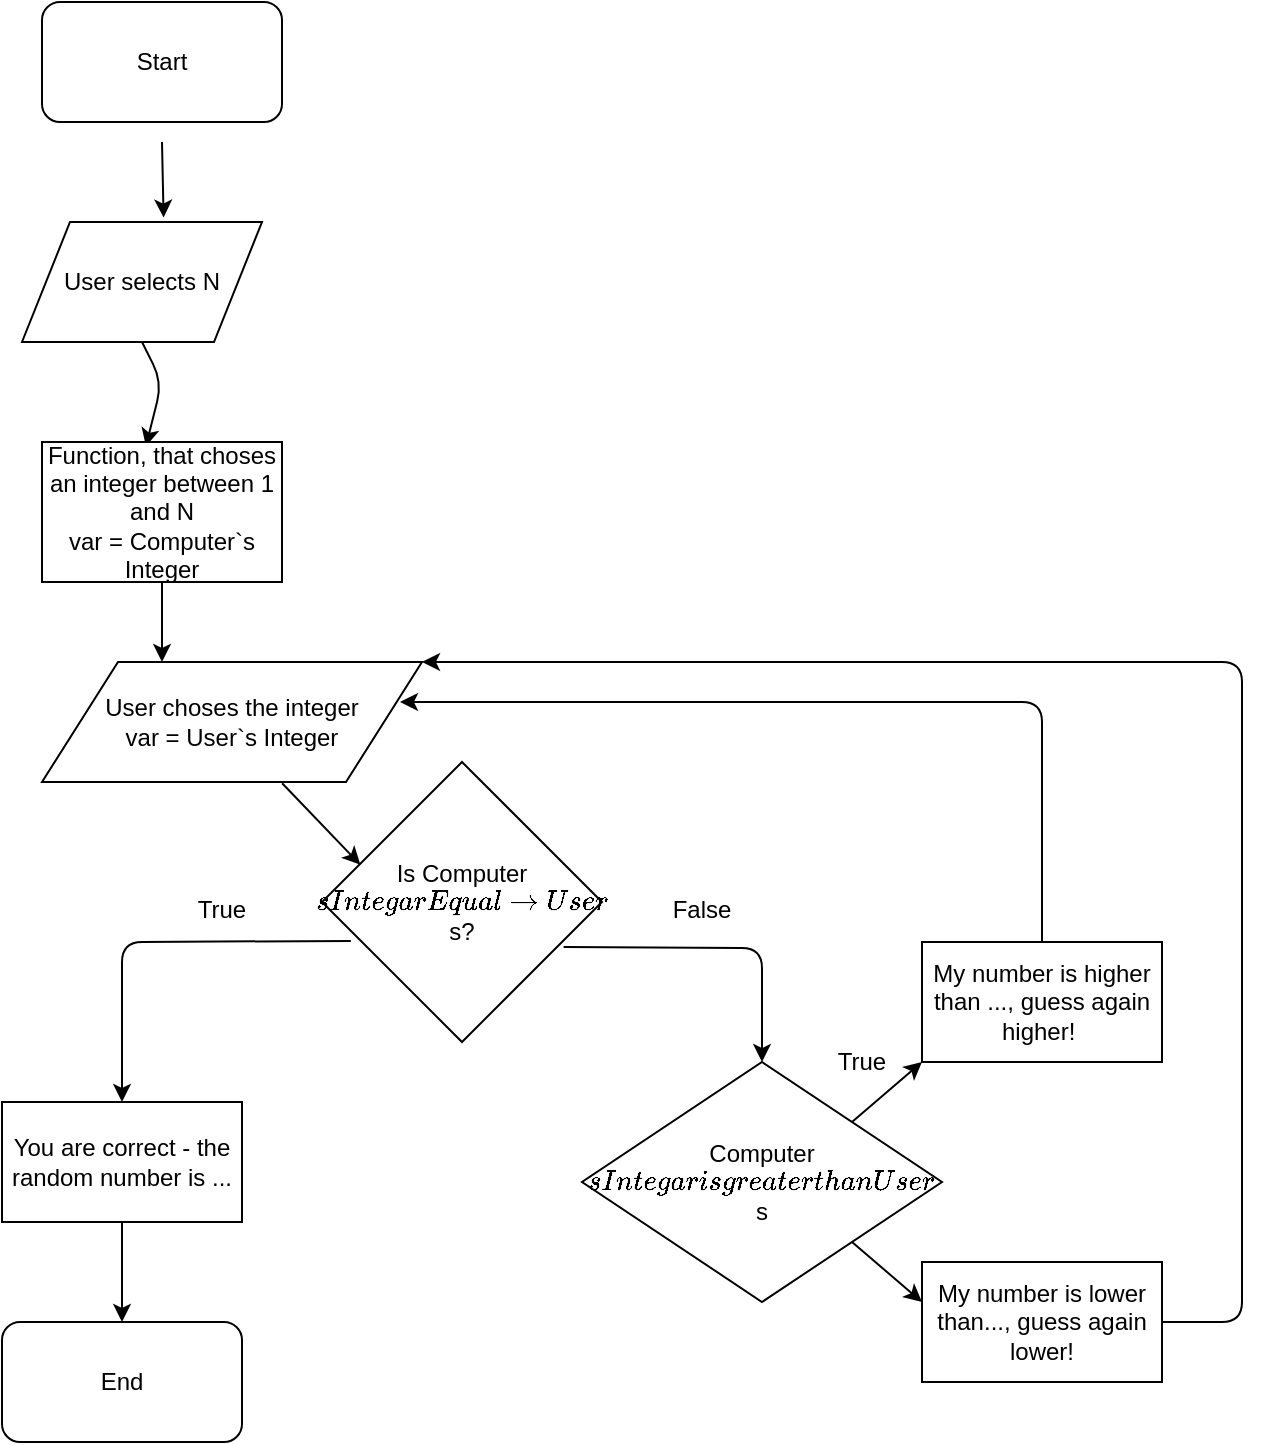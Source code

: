 <mxfile version="12.5.3" type="device"><diagram id="UStTDJNb_Mv86vUisd1c" name="Page-1"><mxGraphModel dx="690" dy="530" grid="1" gridSize="10" guides="1" tooltips="1" connect="1" arrows="1" fold="1" page="1" pageScale="1" pageWidth="827" pageHeight="1169" math="0" shadow="0"><root><mxCell id="0"/><mxCell id="1" parent="0"/><mxCell id="D1A7uliK5OqR6sJil2GQ-3" value="User selects N" style="shape=parallelogram;perimeter=parallelogramPerimeter;whiteSpace=wrap;html=1;" vertex="1" parent="1"><mxGeometry x="30" y="240" width="120" height="60" as="geometry"/></mxCell><mxCell id="D1A7uliK5OqR6sJil2GQ-4" value="" style="endArrow=classic;html=1;entryX=0.59;entryY=-0.037;entryDx=0;entryDy=0;entryPerimeter=0;exitX=0.5;exitY=1;exitDx=0;exitDy=0;" edge="1" parent="1" target="D1A7uliK5OqR6sJil2GQ-3"><mxGeometry width="50" height="50" relative="1" as="geometry"><mxPoint x="100" y="200" as="sourcePoint"/><mxPoint x="120" y="190" as="targetPoint"/></mxGeometry></mxCell><mxCell id="D1A7uliK5OqR6sJil2GQ-6" value="" style="endArrow=classic;html=1;exitX=0.5;exitY=1;exitDx=0;exitDy=0;entryX=0.433;entryY=0.027;entryDx=0;entryDy=0;entryPerimeter=0;" edge="1" parent="1" source="D1A7uliK5OqR6sJil2GQ-3"><mxGeometry width="50" height="50" relative="1" as="geometry"><mxPoint x="70" y="350" as="sourcePoint"/><mxPoint x="91.96" y="352.16" as="targetPoint"/><Array as="points"><mxPoint x="100" y="320"/></Array></mxGeometry></mxCell><mxCell id="D1A7uliK5OqR6sJil2GQ-7" value="Function, that choses an integer between 1 and N&lt;br&gt;var = Computer`s Integer" style="rounded=0;whiteSpace=wrap;html=1;" vertex="1" parent="1"><mxGeometry x="40" y="350" width="120" height="70" as="geometry"/></mxCell><mxCell id="D1A7uliK5OqR6sJil2GQ-11" value="Start" style="rounded=1;whiteSpace=wrap;html=1;" vertex="1" parent="1"><mxGeometry x="40" y="130" width="120" height="60" as="geometry"/></mxCell><mxCell id="D1A7uliK5OqR6sJil2GQ-12" value="User choses the integer&lt;br&gt;var = User`s Integer" style="shape=parallelogram;perimeter=parallelogramPerimeter;whiteSpace=wrap;html=1;" vertex="1" parent="1"><mxGeometry x="40" y="460" width="190" height="60" as="geometry"/></mxCell><mxCell id="D1A7uliK5OqR6sJil2GQ-13" value="" style="endArrow=classic;html=1;exitX=0.5;exitY=1;exitDx=0;exitDy=0;" edge="1" parent="1" source="D1A7uliK5OqR6sJil2GQ-7"><mxGeometry width="50" height="50" relative="1" as="geometry"><mxPoint x="50" y="510" as="sourcePoint"/><mxPoint x="100" y="460" as="targetPoint"/></mxGeometry></mxCell><mxCell id="D1A7uliK5OqR6sJil2GQ-15" value="" style="endArrow=classic;html=1;exitX=0.103;exitY=0.639;exitDx=0;exitDy=0;exitPerimeter=0;" edge="1" parent="1" source="D1A7uliK5OqR6sJil2GQ-18"><mxGeometry width="50" height="50" relative="1" as="geometry"><mxPoint x="120" y="600" as="sourcePoint"/><mxPoint x="80" y="680" as="targetPoint"/><Array as="points"><mxPoint x="80" y="600"/></Array></mxGeometry></mxCell><mxCell id="D1A7uliK5OqR6sJil2GQ-16" value="You are correct - the random number is ..." style="rounded=0;whiteSpace=wrap;html=1;" vertex="1" parent="1"><mxGeometry x="20" y="680" width="120" height="60" as="geometry"/></mxCell><mxCell id="D1A7uliK5OqR6sJil2GQ-18" value="Is Computer`s Integar Equal to User`s?" style="rhombus;whiteSpace=wrap;html=1;" vertex="1" parent="1"><mxGeometry x="180" y="510" width="140" height="140" as="geometry"/></mxCell><mxCell id="D1A7uliK5OqR6sJil2GQ-19" value="True" style="text;html=1;strokeColor=none;fillColor=none;align=center;verticalAlign=middle;whiteSpace=wrap;rounded=0;" vertex="1" parent="1"><mxGeometry x="110" y="574" width="40" height="20" as="geometry"/></mxCell><mxCell id="D1A7uliK5OqR6sJil2GQ-22" value="Computer`s Integar is greater than User`s" style="rhombus;whiteSpace=wrap;html=1;" vertex="1" parent="1"><mxGeometry x="310" y="660" width="180" height="120" as="geometry"/></mxCell><mxCell id="D1A7uliK5OqR6sJil2GQ-23" value="" style="endArrow=classic;html=1;exitX=0.863;exitY=0.661;exitDx=0;exitDy=0;exitPerimeter=0;entryX=0.5;entryY=0;entryDx=0;entryDy=0;" edge="1" parent="1" source="D1A7uliK5OqR6sJil2GQ-18" target="D1A7uliK5OqR6sJil2GQ-22"><mxGeometry width="50" height="50" relative="1" as="geometry"><mxPoint x="400" y="660" as="sourcePoint"/><mxPoint x="450" y="610" as="targetPoint"/><Array as="points"><mxPoint x="400" y="603"/></Array></mxGeometry></mxCell><mxCell id="D1A7uliK5OqR6sJil2GQ-25" value="False" style="text;html=1;strokeColor=none;fillColor=none;align=center;verticalAlign=middle;whiteSpace=wrap;rounded=0;" vertex="1" parent="1"><mxGeometry x="350" y="574" width="40" height="20" as="geometry"/></mxCell><mxCell id="D1A7uliK5OqR6sJil2GQ-28" value="My number is higher than ..., guess again higher!&amp;nbsp;" style="rounded=0;whiteSpace=wrap;html=1;" vertex="1" parent="1"><mxGeometry x="480" y="600" width="120" height="60" as="geometry"/></mxCell><mxCell id="D1A7uliK5OqR6sJil2GQ-29" value="" style="endArrow=classic;html=1;exitX=1;exitY=0;exitDx=0;exitDy=0;entryX=0;entryY=1;entryDx=0;entryDy=0;" edge="1" parent="1" source="D1A7uliK5OqR6sJil2GQ-22" target="D1A7uliK5OqR6sJil2GQ-28"><mxGeometry width="50" height="50" relative="1" as="geometry"><mxPoint x="440" y="710" as="sourcePoint"/><mxPoint x="490" y="660" as="targetPoint"/></mxGeometry></mxCell><mxCell id="D1A7uliK5OqR6sJil2GQ-30" value="True" style="text;html=1;strokeColor=none;fillColor=none;align=center;verticalAlign=middle;whiteSpace=wrap;rounded=0;" vertex="1" parent="1"><mxGeometry x="430" y="650" width="40" height="20" as="geometry"/></mxCell><mxCell id="D1A7uliK5OqR6sJil2GQ-31" value="" style="endArrow=classic;html=1;exitX=1;exitY=1;exitDx=0;exitDy=0;" edge="1" parent="1" source="D1A7uliK5OqR6sJil2GQ-22"><mxGeometry width="50" height="50" relative="1" as="geometry"><mxPoint x="430" y="830" as="sourcePoint"/><mxPoint x="480" y="780" as="targetPoint"/></mxGeometry></mxCell><mxCell id="D1A7uliK5OqR6sJil2GQ-32" value="My number is lower than..., guess again lower!" style="rounded=0;whiteSpace=wrap;html=1;" vertex="1" parent="1"><mxGeometry x="480" y="760" width="120" height="60" as="geometry"/></mxCell><mxCell id="D1A7uliK5OqR6sJil2GQ-33" value="" style="endArrow=classic;html=1;exitX=0.5;exitY=0;exitDx=0;exitDy=0;" edge="1" parent="1" source="D1A7uliK5OqR6sJil2GQ-28"><mxGeometry width="50" height="50" relative="1" as="geometry"><mxPoint x="520" y="600" as="sourcePoint"/><mxPoint x="219" y="480" as="targetPoint"/><Array as="points"><mxPoint x="540" y="480"/></Array></mxGeometry></mxCell><mxCell id="D1A7uliK5OqR6sJil2GQ-34" value="" style="endArrow=classic;html=1;exitX=1;exitY=0.5;exitDx=0;exitDy=0;entryX=1;entryY=0;entryDx=0;entryDy=0;" edge="1" parent="1" source="D1A7uliK5OqR6sJil2GQ-32" target="D1A7uliK5OqR6sJil2GQ-12"><mxGeometry width="50" height="50" relative="1" as="geometry"><mxPoint x="600" y="820" as="sourcePoint"/><mxPoint x="650" y="790" as="targetPoint"/><Array as="points"><mxPoint x="640" y="790"/><mxPoint x="640" y="460"/></Array></mxGeometry></mxCell><mxCell id="D1A7uliK5OqR6sJil2GQ-35" value="" style="endArrow=classic;html=1;exitX=0.632;exitY=1.01;exitDx=0;exitDy=0;entryX=0.137;entryY=0.367;entryDx=0;entryDy=0;entryPerimeter=0;exitPerimeter=0;" edge="1" parent="1" source="D1A7uliK5OqR6sJil2GQ-12" target="D1A7uliK5OqR6sJil2GQ-18"><mxGeometry width="50" height="50" relative="1" as="geometry"><mxPoint x="130" y="570" as="sourcePoint"/><mxPoint x="180" y="520" as="targetPoint"/></mxGeometry></mxCell><mxCell id="D1A7uliK5OqR6sJil2GQ-36" value="End" style="rounded=1;whiteSpace=wrap;html=1;" vertex="1" parent="1"><mxGeometry x="20" y="790" width="120" height="60" as="geometry"/></mxCell><mxCell id="D1A7uliK5OqR6sJil2GQ-37" value="" style="endArrow=classic;html=1;exitX=0.5;exitY=1;exitDx=0;exitDy=0;entryX=0.5;entryY=0;entryDx=0;entryDy=0;" edge="1" parent="1" source="D1A7uliK5OqR6sJil2GQ-16" target="D1A7uliK5OqR6sJil2GQ-36"><mxGeometry width="50" height="50" relative="1" as="geometry"><mxPoint x="60" y="790" as="sourcePoint"/><mxPoint x="110" y="740" as="targetPoint"/></mxGeometry></mxCell></root></mxGraphModel></diagram></mxfile>